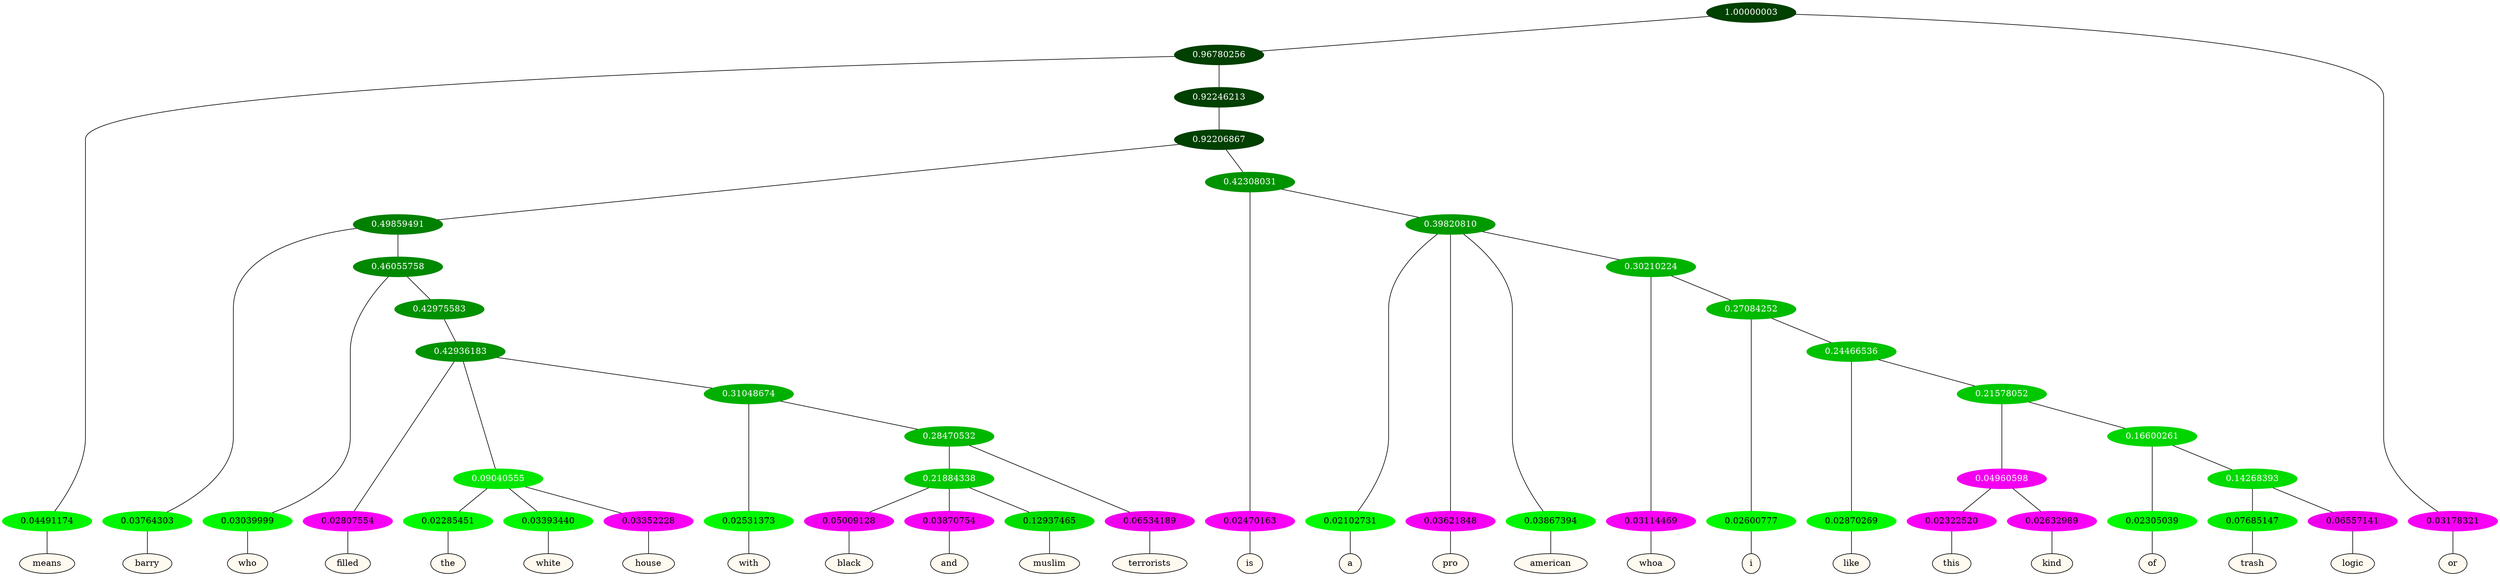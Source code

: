 graph {
	node [format=png height=0.15 nodesep=0.001 ordering=out overlap=prism overlap_scaling=0.01 ranksep=0.001 ratio=0.2 style=filled width=0.15]
	{
		rank=same
		a_w_3 [label=means color=black fillcolor=floralwhite style="filled,solid"]
		a_w_8 [label=barry color=black fillcolor=floralwhite style="filled,solid"]
		a_w_12 [label=who color=black fillcolor=floralwhite style="filled,solid"]
		a_w_21 [label=filled color=black fillcolor=floralwhite style="filled,solid"]
		a_w_26 [label=the color=black fillcolor=floralwhite style="filled,solid"]
		a_w_27 [label=white color=black fillcolor=floralwhite style="filled,solid"]
		a_w_28 [label=house color=black fillcolor=floralwhite style="filled,solid"]
		a_w_29 [label=with color=black fillcolor=floralwhite style="filled,solid"]
		a_w_37 [label=black color=black fillcolor=floralwhite style="filled,solid"]
		a_w_38 [label=and color=black fillcolor=floralwhite style="filled,solid"]
		a_w_39 [label=muslim color=black fillcolor=floralwhite style="filled,solid"]
		a_w_34 [label=terrorists color=black fillcolor=floralwhite style="filled,solid"]
		a_w_10 [label=is color=black fillcolor=floralwhite style="filled,solid"]
		a_w_14 [label=a color=black fillcolor=floralwhite style="filled,solid"]
		a_w_15 [label=pro color=black fillcolor=floralwhite style="filled,solid"]
		a_w_16 [label=american color=black fillcolor=floralwhite style="filled,solid"]
		a_w_19 [label=whoa color=black fillcolor=floralwhite style="filled,solid"]
		a_w_24 [label=i color=black fillcolor=floralwhite style="filled,solid"]
		a_w_31 [label=like color=black fillcolor=floralwhite style="filled,solid"]
		a_w_40 [label=this color=black fillcolor=floralwhite style="filled,solid"]
		a_w_41 [label=kind color=black fillcolor=floralwhite style="filled,solid"]
		a_w_42 [label=of color=black fillcolor=floralwhite style="filled,solid"]
		a_w_44 [label=trash color=black fillcolor=floralwhite style="filled,solid"]
		a_w_45 [label=logic color=black fillcolor=floralwhite style="filled,solid"]
		a_w_2 [label=or color=black fillcolor=floralwhite style="filled,solid"]
	}
	a_n_3 -- a_w_3
	a_n_8 -- a_w_8
	a_n_12 -- a_w_12
	a_n_21 -- a_w_21
	a_n_26 -- a_w_26
	a_n_27 -- a_w_27
	a_n_28 -- a_w_28
	a_n_29 -- a_w_29
	a_n_37 -- a_w_37
	a_n_38 -- a_w_38
	a_n_39 -- a_w_39
	a_n_34 -- a_w_34
	a_n_10 -- a_w_10
	a_n_14 -- a_w_14
	a_n_15 -- a_w_15
	a_n_16 -- a_w_16
	a_n_19 -- a_w_19
	a_n_24 -- a_w_24
	a_n_31 -- a_w_31
	a_n_40 -- a_w_40
	a_n_41 -- a_w_41
	a_n_42 -- a_w_42
	a_n_44 -- a_w_44
	a_n_45 -- a_w_45
	a_n_2 -- a_w_2
	{
		rank=same
		a_n_3 [label=0.04491174 color="0.334 1.000 0.955" fontcolor=black]
		a_n_8 [label=0.03764303 color="0.334 1.000 0.962" fontcolor=black]
		a_n_12 [label=0.03039999 color="0.334 1.000 0.970" fontcolor=black]
		a_n_21 [label=0.02807554 color="0.835 1.000 0.972" fontcolor=black]
		a_n_26 [label=0.02285451 color="0.334 1.000 0.977" fontcolor=black]
		a_n_27 [label=0.03393440 color="0.334 1.000 0.966" fontcolor=black]
		a_n_28 [label=0.03352228 color="0.835 1.000 0.966" fontcolor=black]
		a_n_29 [label=0.02531373 color="0.334 1.000 0.975" fontcolor=black]
		a_n_37 [label=0.05009128 color="0.835 1.000 0.950" fontcolor=black]
		a_n_38 [label=0.03870754 color="0.835 1.000 0.961" fontcolor=black]
		a_n_39 [label=0.12937465 color="0.334 1.000 0.871" fontcolor=black]
		a_n_34 [label=0.06534189 color="0.835 1.000 0.935" fontcolor=black]
		a_n_10 [label=0.02470163 color="0.835 1.000 0.975" fontcolor=black]
		a_n_14 [label=0.02102731 color="0.334 1.000 0.979" fontcolor=black]
		a_n_15 [label=0.03621848 color="0.835 1.000 0.964" fontcolor=black]
		a_n_16 [label=0.03867394 color="0.334 1.000 0.961" fontcolor=black]
		a_n_19 [label=0.03114469 color="0.835 1.000 0.969" fontcolor=black]
		a_n_24 [label=0.02600777 color="0.334 1.000 0.974" fontcolor=black]
		a_n_31 [label=0.02870269 color="0.334 1.000 0.971" fontcolor=black]
		a_n_40 [label=0.02322520 color="0.835 1.000 0.977" fontcolor=black]
		a_n_41 [label=0.02632989 color="0.835 1.000 0.974" fontcolor=black]
		a_n_42 [label=0.02305039 color="0.334 1.000 0.977" fontcolor=black]
		a_n_44 [label=0.07685147 color="0.334 1.000 0.923" fontcolor=black]
		a_n_45 [label=0.06557141 color="0.835 1.000 0.934" fontcolor=black]
		a_n_2 [label=0.03178321 color="0.835 1.000 0.968" fontcolor=black]
	}
	a_n_0 [label=1.00000003 color="0.334 1.000 0.250" fontcolor=grey99]
	a_n_1 [label=0.96780256 color="0.334 1.000 0.250" fontcolor=grey99]
	a_n_0 -- a_n_1
	a_n_0 -- a_n_2
	a_n_1 -- a_n_3
	a_n_4 [label=0.92246213 color="0.334 1.000 0.250" fontcolor=grey99]
	a_n_1 -- a_n_4
	a_n_5 [label=0.92206867 color="0.334 1.000 0.250" fontcolor=grey99]
	a_n_4 -- a_n_5
	a_n_6 [label=0.49859491 color="0.334 1.000 0.501" fontcolor=grey99]
	a_n_5 -- a_n_6
	a_n_7 [label=0.42308031 color="0.334 1.000 0.577" fontcolor=grey99]
	a_n_5 -- a_n_7
	a_n_6 -- a_n_8
	a_n_9 [label=0.46055758 color="0.334 1.000 0.539" fontcolor=grey99]
	a_n_6 -- a_n_9
	a_n_7 -- a_n_10
	a_n_11 [label=0.39820810 color="0.334 1.000 0.602" fontcolor=grey99]
	a_n_7 -- a_n_11
	a_n_9 -- a_n_12
	a_n_13 [label=0.42975583 color="0.334 1.000 0.570" fontcolor=grey99]
	a_n_9 -- a_n_13
	a_n_11 -- a_n_14
	a_n_11 -- a_n_15
	a_n_11 -- a_n_16
	a_n_17 [label=0.30210224 color="0.334 1.000 0.698" fontcolor=grey99]
	a_n_11 -- a_n_17
	a_n_18 [label=0.42936183 color="0.334 1.000 0.571" fontcolor=grey99]
	a_n_13 -- a_n_18
	a_n_17 -- a_n_19
	a_n_20 [label=0.27084252 color="0.334 1.000 0.729" fontcolor=grey99]
	a_n_17 -- a_n_20
	a_n_18 -- a_n_21
	a_n_22 [label=0.09040555 color="0.334 1.000 0.910" fontcolor=grey99]
	a_n_18 -- a_n_22
	a_n_23 [label=0.31048674 color="0.334 1.000 0.690" fontcolor=grey99]
	a_n_18 -- a_n_23
	a_n_20 -- a_n_24
	a_n_25 [label=0.24466536 color="0.334 1.000 0.755" fontcolor=grey99]
	a_n_20 -- a_n_25
	a_n_22 -- a_n_26
	a_n_22 -- a_n_27
	a_n_22 -- a_n_28
	a_n_23 -- a_n_29
	a_n_30 [label=0.28470532 color="0.334 1.000 0.715" fontcolor=grey99]
	a_n_23 -- a_n_30
	a_n_25 -- a_n_31
	a_n_32 [label=0.21578052 color="0.334 1.000 0.784" fontcolor=grey99]
	a_n_25 -- a_n_32
	a_n_33 [label=0.21884338 color="0.334 1.000 0.781" fontcolor=grey99]
	a_n_30 -- a_n_33
	a_n_30 -- a_n_34
	a_n_35 [label=0.04960598 color="0.835 1.000 0.950" fontcolor=grey99]
	a_n_32 -- a_n_35
	a_n_36 [label=0.16600261 color="0.334 1.000 0.834" fontcolor=grey99]
	a_n_32 -- a_n_36
	a_n_33 -- a_n_37
	a_n_33 -- a_n_38
	a_n_33 -- a_n_39
	a_n_35 -- a_n_40
	a_n_35 -- a_n_41
	a_n_36 -- a_n_42
	a_n_43 [label=0.14268393 color="0.334 1.000 0.857" fontcolor=grey99]
	a_n_36 -- a_n_43
	a_n_43 -- a_n_44
	a_n_43 -- a_n_45
}
